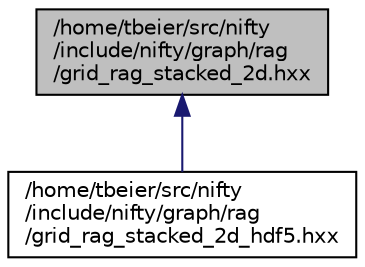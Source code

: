 digraph "/home/tbeier/src/nifty/include/nifty/graph/rag/grid_rag_stacked_2d.hxx"
{
  edge [fontname="Helvetica",fontsize="10",labelfontname="Helvetica",labelfontsize="10"];
  node [fontname="Helvetica",fontsize="10",shape=record];
  Node1 [label="/home/tbeier/src/nifty\l/include/nifty/graph/rag\l/grid_rag_stacked_2d.hxx",height=0.2,width=0.4,color="black", fillcolor="grey75", style="filled", fontcolor="black"];
  Node1 -> Node2 [dir="back",color="midnightblue",fontsize="10",style="solid",fontname="Helvetica"];
  Node2 [label="/home/tbeier/src/nifty\l/include/nifty/graph/rag\l/grid_rag_stacked_2d_hdf5.hxx",height=0.2,width=0.4,color="black", fillcolor="white", style="filled",URL="$grid__rag__stacked__2d__hdf5_8hxx.html"];
}
